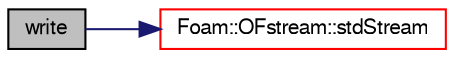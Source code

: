 digraph "write"
{
  bgcolor="transparent";
  edge [fontname="FreeSans",fontsize="10",labelfontname="FreeSans",labelfontsize="10"];
  node [fontname="FreeSans",fontsize="10",shape=record];
  rankdir="LR";
  Node77 [label="write",height=0.2,width=0.4,color="black", fillcolor="grey75", style="filled", fontcolor="black"];
  Node77 -> Node78 [color="midnightblue",fontsize="10",style="solid",fontname="FreeSans"];
  Node78 [label="Foam::OFstream::stdStream",height=0.2,width=0.4,color="red",URL="$a26190.html#a508c1eb7ca76b7845a2c46561d2325d3",tooltip="Access to underlying std::ostream. "];
}
